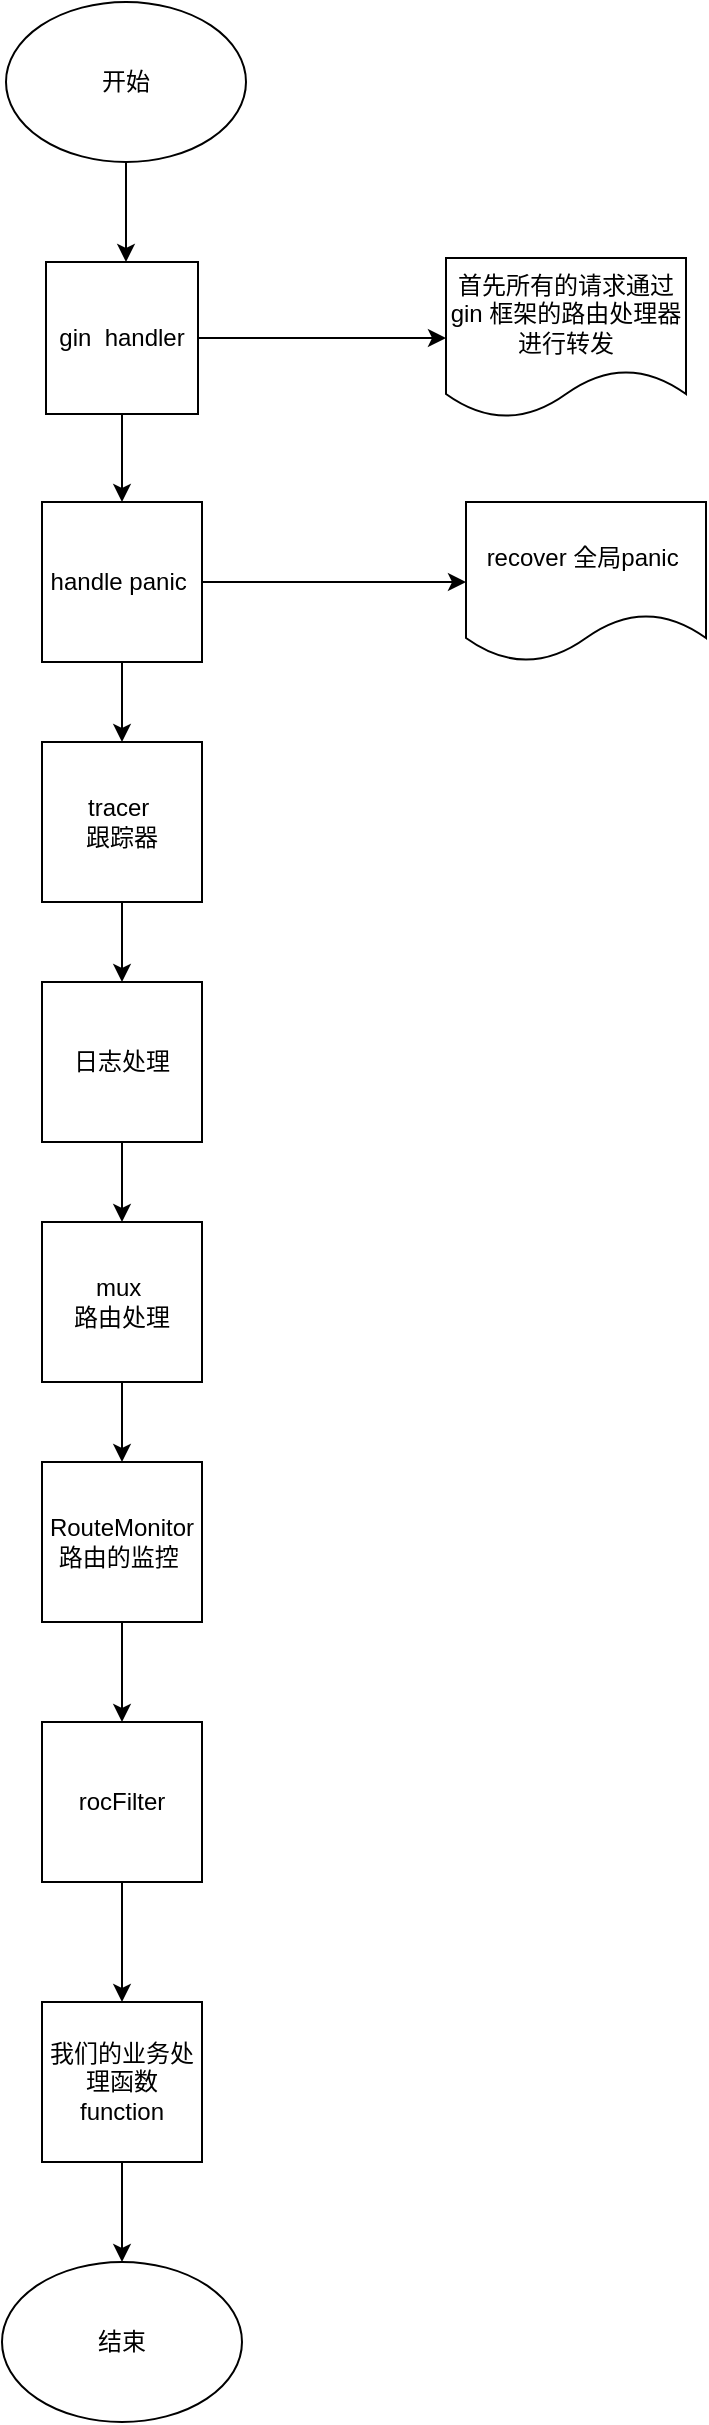 <mxfile version="14.9.3" type="github">
  <diagram id="R8PKZ2jecYrCqhi7OL4H" name="Page-1">
    <mxGraphModel dx="1426" dy="769" grid="1" gridSize="10" guides="1" tooltips="1" connect="1" arrows="1" fold="1" page="1" pageScale="1" pageWidth="827" pageHeight="1569" math="0" shadow="0">
      <root>
        <mxCell id="0" />
        <mxCell id="1" parent="0" />
        <mxCell id="B5Fr1_SWUjHJ27X6wM8K-2" style="edgeStyle=orthogonalEdgeStyle;rounded=0;orthogonalLoop=1;jettySize=auto;html=1;exitX=0.5;exitY=1;exitDx=0;exitDy=0;" edge="1" parent="1" source="B5Fr1_SWUjHJ27X6wM8K-1">
          <mxGeometry relative="1" as="geometry">
            <mxPoint x="380" y="160" as="targetPoint" />
          </mxGeometry>
        </mxCell>
        <mxCell id="B5Fr1_SWUjHJ27X6wM8K-1" value="开始" style="ellipse;whiteSpace=wrap;html=1;" vertex="1" parent="1">
          <mxGeometry x="320" y="30" width="120" height="80" as="geometry" />
        </mxCell>
        <mxCell id="B5Fr1_SWUjHJ27X6wM8K-14" style="edgeStyle=orthogonalEdgeStyle;rounded=0;orthogonalLoop=1;jettySize=auto;html=1;exitX=0.5;exitY=1;exitDx=0;exitDy=0;" edge="1" parent="1" source="B5Fr1_SWUjHJ27X6wM8K-3" target="B5Fr1_SWUjHJ27X6wM8K-4">
          <mxGeometry relative="1" as="geometry" />
        </mxCell>
        <mxCell id="B5Fr1_SWUjHJ27X6wM8K-23" style="edgeStyle=orthogonalEdgeStyle;rounded=0;orthogonalLoop=1;jettySize=auto;html=1;exitX=1;exitY=0.5;exitDx=0;exitDy=0;entryX=0;entryY=0.5;entryDx=0;entryDy=0;" edge="1" parent="1" source="B5Fr1_SWUjHJ27X6wM8K-3" target="B5Fr1_SWUjHJ27X6wM8K-5">
          <mxGeometry relative="1" as="geometry" />
        </mxCell>
        <mxCell id="B5Fr1_SWUjHJ27X6wM8K-3" value="gin&amp;nbsp; handler" style="whiteSpace=wrap;html=1;aspect=fixed;" vertex="1" parent="1">
          <mxGeometry x="340" y="160" width="76" height="76" as="geometry" />
        </mxCell>
        <mxCell id="B5Fr1_SWUjHJ27X6wM8K-15" style="edgeStyle=orthogonalEdgeStyle;rounded=0;orthogonalLoop=1;jettySize=auto;html=1;exitX=0.5;exitY=1;exitDx=0;exitDy=0;entryX=0.5;entryY=0;entryDx=0;entryDy=0;" edge="1" parent="1" source="B5Fr1_SWUjHJ27X6wM8K-4" target="B5Fr1_SWUjHJ27X6wM8K-6">
          <mxGeometry relative="1" as="geometry" />
        </mxCell>
        <mxCell id="B5Fr1_SWUjHJ27X6wM8K-22" style="edgeStyle=orthogonalEdgeStyle;rounded=0;orthogonalLoop=1;jettySize=auto;html=1;exitX=1;exitY=0.5;exitDx=0;exitDy=0;entryX=0;entryY=0.5;entryDx=0;entryDy=0;" edge="1" parent="1" source="B5Fr1_SWUjHJ27X6wM8K-4" target="B5Fr1_SWUjHJ27X6wM8K-13">
          <mxGeometry relative="1" as="geometry" />
        </mxCell>
        <mxCell id="B5Fr1_SWUjHJ27X6wM8K-4" value="handle panic&amp;nbsp;" style="whiteSpace=wrap;html=1;aspect=fixed;" vertex="1" parent="1">
          <mxGeometry x="338" y="280" width="80" height="80" as="geometry" />
        </mxCell>
        <mxCell id="B5Fr1_SWUjHJ27X6wM8K-5" value="首先所有的请求通过&lt;br&gt;gin 框架的路由处理器进行转发" style="shape=document;whiteSpace=wrap;html=1;boundedLbl=1;" vertex="1" parent="1">
          <mxGeometry x="540" y="158" width="120" height="80" as="geometry" />
        </mxCell>
        <mxCell id="B5Fr1_SWUjHJ27X6wM8K-16" style="edgeStyle=orthogonalEdgeStyle;rounded=0;orthogonalLoop=1;jettySize=auto;html=1;exitX=0.5;exitY=1;exitDx=0;exitDy=0;" edge="1" parent="1" source="B5Fr1_SWUjHJ27X6wM8K-6" target="B5Fr1_SWUjHJ27X6wM8K-7">
          <mxGeometry relative="1" as="geometry" />
        </mxCell>
        <mxCell id="B5Fr1_SWUjHJ27X6wM8K-6" value="tracer&amp;nbsp;&lt;br&gt;跟踪器" style="whiteSpace=wrap;html=1;aspect=fixed;" vertex="1" parent="1">
          <mxGeometry x="338" y="400" width="80" height="80" as="geometry" />
        </mxCell>
        <mxCell id="B5Fr1_SWUjHJ27X6wM8K-17" style="edgeStyle=orthogonalEdgeStyle;rounded=0;orthogonalLoop=1;jettySize=auto;html=1;exitX=0.5;exitY=1;exitDx=0;exitDy=0;" edge="1" parent="1" source="B5Fr1_SWUjHJ27X6wM8K-7" target="B5Fr1_SWUjHJ27X6wM8K-8">
          <mxGeometry relative="1" as="geometry" />
        </mxCell>
        <mxCell id="B5Fr1_SWUjHJ27X6wM8K-7" value="日志处理" style="whiteSpace=wrap;html=1;aspect=fixed;" vertex="1" parent="1">
          <mxGeometry x="338" y="520" width="80" height="80" as="geometry" />
        </mxCell>
        <mxCell id="B5Fr1_SWUjHJ27X6wM8K-18" style="edgeStyle=orthogonalEdgeStyle;rounded=0;orthogonalLoop=1;jettySize=auto;html=1;exitX=0.5;exitY=1;exitDx=0;exitDy=0;entryX=0.5;entryY=0;entryDx=0;entryDy=0;" edge="1" parent="1" source="B5Fr1_SWUjHJ27X6wM8K-8" target="B5Fr1_SWUjHJ27X6wM8K-9">
          <mxGeometry relative="1" as="geometry" />
        </mxCell>
        <mxCell id="B5Fr1_SWUjHJ27X6wM8K-8" value="mux&amp;nbsp;&lt;br&gt;路由处理" style="whiteSpace=wrap;html=1;aspect=fixed;" vertex="1" parent="1">
          <mxGeometry x="338" y="640" width="80" height="80" as="geometry" />
        </mxCell>
        <mxCell id="B5Fr1_SWUjHJ27X6wM8K-19" style="edgeStyle=orthogonalEdgeStyle;rounded=0;orthogonalLoop=1;jettySize=auto;html=1;exitX=0.5;exitY=1;exitDx=0;exitDy=0;entryX=0.5;entryY=0;entryDx=0;entryDy=0;" edge="1" parent="1" source="B5Fr1_SWUjHJ27X6wM8K-9" target="B5Fr1_SWUjHJ27X6wM8K-11">
          <mxGeometry relative="1" as="geometry" />
        </mxCell>
        <mxCell id="B5Fr1_SWUjHJ27X6wM8K-9" value="RouteMonitor&lt;br&gt;路由的监控&amp;nbsp;" style="whiteSpace=wrap;html=1;aspect=fixed;" vertex="1" parent="1">
          <mxGeometry x="338" y="760" width="80" height="80" as="geometry" />
        </mxCell>
        <mxCell id="B5Fr1_SWUjHJ27X6wM8K-25" style="edgeStyle=orthogonalEdgeStyle;rounded=0;orthogonalLoop=1;jettySize=auto;html=1;exitX=0.5;exitY=1;exitDx=0;exitDy=0;" edge="1" parent="1" source="B5Fr1_SWUjHJ27X6wM8K-11" target="B5Fr1_SWUjHJ27X6wM8K-24">
          <mxGeometry relative="1" as="geometry" />
        </mxCell>
        <mxCell id="B5Fr1_SWUjHJ27X6wM8K-11" value="rocFilter" style="whiteSpace=wrap;html=1;aspect=fixed;" vertex="1" parent="1">
          <mxGeometry x="338" y="890" width="80" height="80" as="geometry" />
        </mxCell>
        <mxCell id="B5Fr1_SWUjHJ27X6wM8K-12" value="结束" style="ellipse;whiteSpace=wrap;html=1;" vertex="1" parent="1">
          <mxGeometry x="318" y="1160" width="120" height="80" as="geometry" />
        </mxCell>
        <mxCell id="B5Fr1_SWUjHJ27X6wM8K-13" value="recover 全局panic&amp;nbsp;" style="shape=document;whiteSpace=wrap;html=1;boundedLbl=1;" vertex="1" parent="1">
          <mxGeometry x="550" y="280" width="120" height="80" as="geometry" />
        </mxCell>
        <mxCell id="B5Fr1_SWUjHJ27X6wM8K-26" style="edgeStyle=orthogonalEdgeStyle;rounded=0;orthogonalLoop=1;jettySize=auto;html=1;exitX=0.5;exitY=1;exitDx=0;exitDy=0;entryX=0.5;entryY=0;entryDx=0;entryDy=0;" edge="1" parent="1" source="B5Fr1_SWUjHJ27X6wM8K-24" target="B5Fr1_SWUjHJ27X6wM8K-12">
          <mxGeometry relative="1" as="geometry" />
        </mxCell>
        <mxCell id="B5Fr1_SWUjHJ27X6wM8K-24" value="我们的业务处理函数&lt;br&gt;function" style="whiteSpace=wrap;html=1;aspect=fixed;" vertex="1" parent="1">
          <mxGeometry x="338" y="1030" width="80" height="80" as="geometry" />
        </mxCell>
      </root>
    </mxGraphModel>
  </diagram>
</mxfile>
